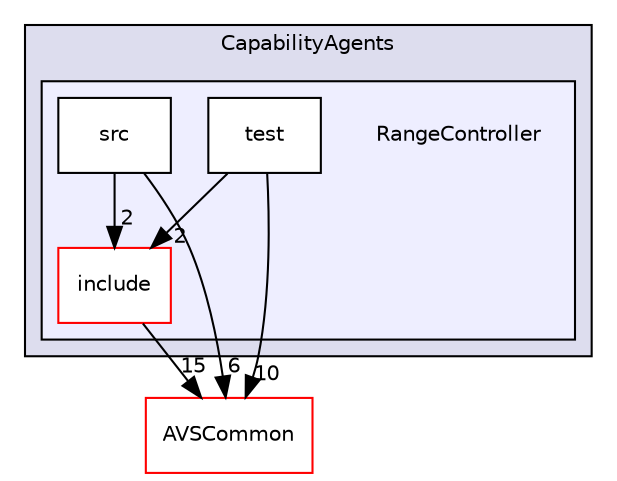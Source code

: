 digraph "/workplace/avs-device-sdk/CapabilityAgents/RangeController" {
  compound=true
  node [ fontsize="10", fontname="Helvetica"];
  edge [ labelfontsize="10", labelfontname="Helvetica"];
  subgraph clusterdir_7cf910bd1d7603f12ef47ff650cec893 {
    graph [ bgcolor="#ddddee", pencolor="black", label="CapabilityAgents" fontname="Helvetica", fontsize="10", URL="dir_7cf910bd1d7603f12ef47ff650cec893.html"]
  subgraph clusterdir_91c0e80209b769b24ceff766697d73ba {
    graph [ bgcolor="#eeeeff", pencolor="black", label="" URL="dir_91c0e80209b769b24ceff766697d73ba.html"];
    dir_91c0e80209b769b24ceff766697d73ba [shape=plaintext label="RangeController"];
    dir_a300646175cedb000ce771b86724754d [shape=box label="include" color="red" fillcolor="white" style="filled" URL="dir_a300646175cedb000ce771b86724754d.html"];
    dir_5f5c981ae1096092ef4474b26e80a34a [shape=box label="src" color="black" fillcolor="white" style="filled" URL="dir_5f5c981ae1096092ef4474b26e80a34a.html"];
    dir_04f647da28e65b08b6758f2e0d6e0de1 [shape=box label="test" color="black" fillcolor="white" style="filled" URL="dir_04f647da28e65b08b6758f2e0d6e0de1.html"];
  }
  }
  dir_13e65effb2bde530b17b3d5eefcd0266 [shape=box label="AVSCommon" fillcolor="white" style="filled" color="red" URL="dir_13e65effb2bde530b17b3d5eefcd0266.html"];
  dir_a300646175cedb000ce771b86724754d->dir_13e65effb2bde530b17b3d5eefcd0266 [headlabel="15", labeldistance=1.5 headhref="dir_000400_000017.html"];
  dir_5f5c981ae1096092ef4474b26e80a34a->dir_13e65effb2bde530b17b3d5eefcd0266 [headlabel="6", labeldistance=1.5 headhref="dir_000402_000017.html"];
  dir_5f5c981ae1096092ef4474b26e80a34a->dir_a300646175cedb000ce771b86724754d [headlabel="2", labeldistance=1.5 headhref="dir_000402_000400.html"];
  dir_04f647da28e65b08b6758f2e0d6e0de1->dir_13e65effb2bde530b17b3d5eefcd0266 [headlabel="10", labeldistance=1.5 headhref="dir_000403_000017.html"];
  dir_04f647da28e65b08b6758f2e0d6e0de1->dir_a300646175cedb000ce771b86724754d [headlabel="2", labeldistance=1.5 headhref="dir_000403_000400.html"];
}
